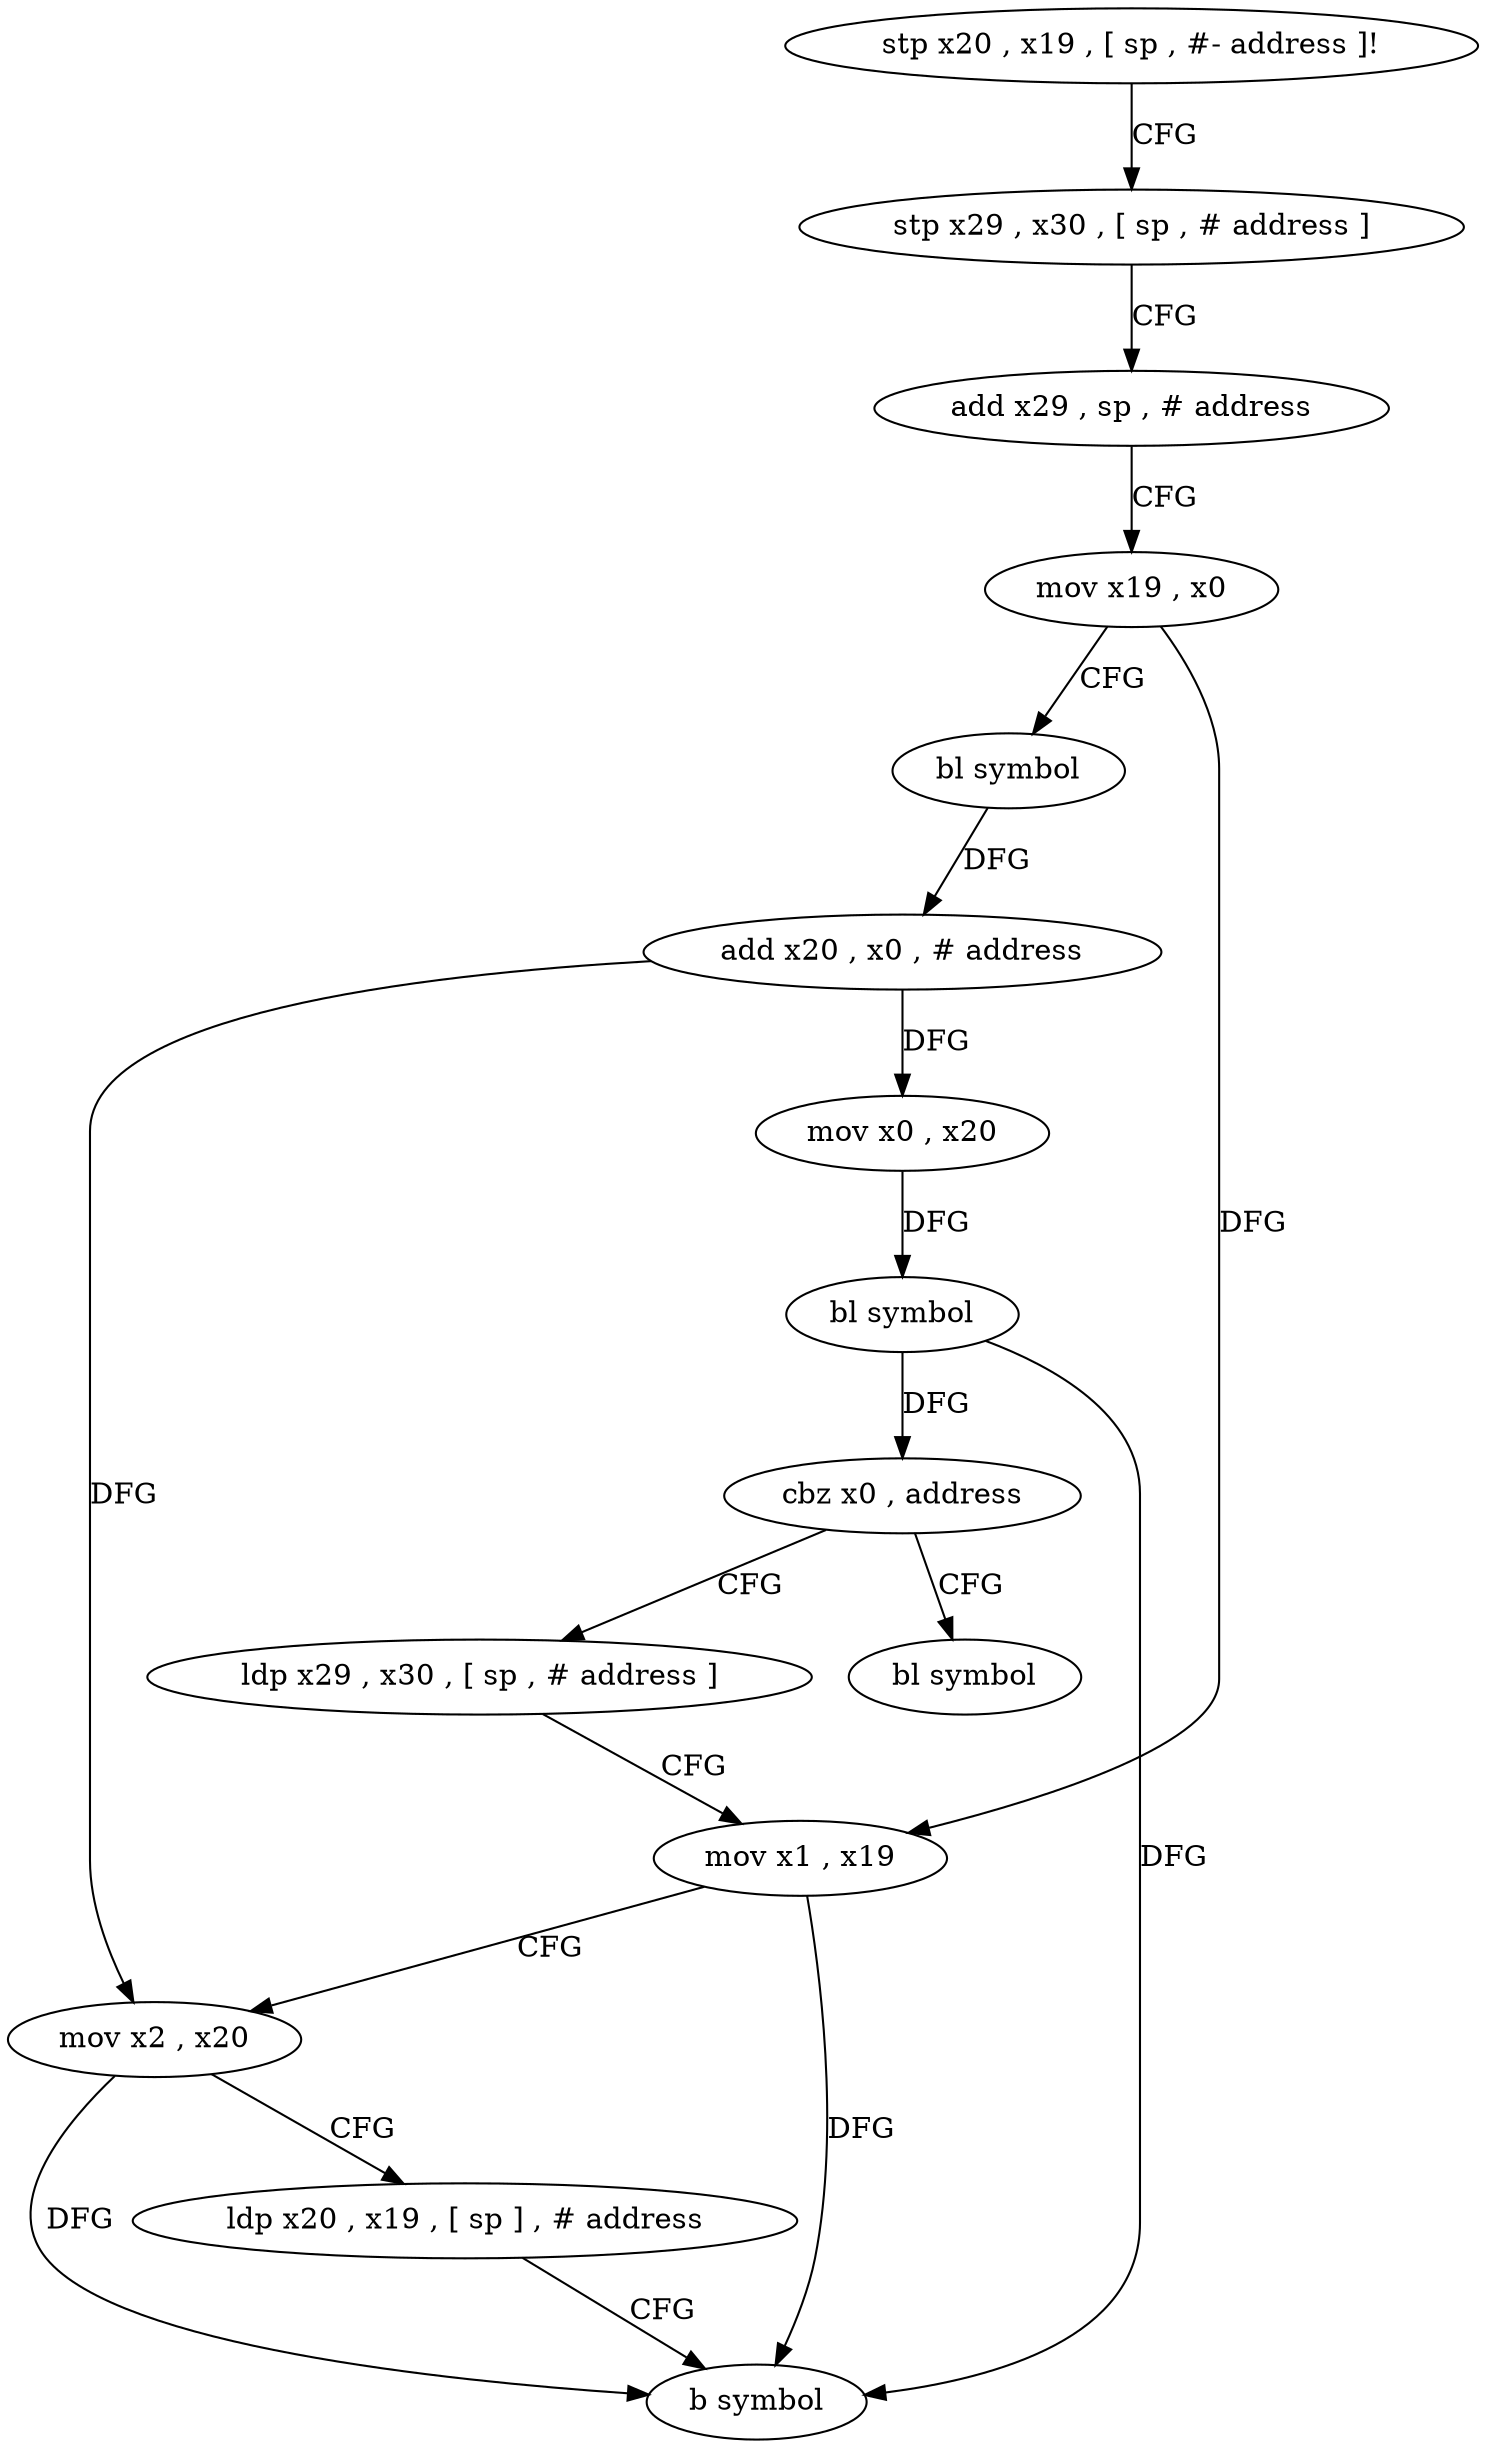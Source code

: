 digraph "func" {
"4217376" [label = "stp x20 , x19 , [ sp , #- address ]!" ]
"4217380" [label = "stp x29 , x30 , [ sp , # address ]" ]
"4217384" [label = "add x29 , sp , # address" ]
"4217388" [label = "mov x19 , x0" ]
"4217392" [label = "bl symbol" ]
"4217396" [label = "add x20 , x0 , # address" ]
"4217400" [label = "mov x0 , x20" ]
"4217404" [label = "bl symbol" ]
"4217408" [label = "cbz x0 , address" ]
"4217432" [label = "bl symbol" ]
"4217412" [label = "ldp x29 , x30 , [ sp , # address ]" ]
"4217416" [label = "mov x1 , x19" ]
"4217420" [label = "mov x2 , x20" ]
"4217424" [label = "ldp x20 , x19 , [ sp ] , # address" ]
"4217428" [label = "b symbol" ]
"4217376" -> "4217380" [ label = "CFG" ]
"4217380" -> "4217384" [ label = "CFG" ]
"4217384" -> "4217388" [ label = "CFG" ]
"4217388" -> "4217392" [ label = "CFG" ]
"4217388" -> "4217416" [ label = "DFG" ]
"4217392" -> "4217396" [ label = "DFG" ]
"4217396" -> "4217400" [ label = "DFG" ]
"4217396" -> "4217420" [ label = "DFG" ]
"4217400" -> "4217404" [ label = "DFG" ]
"4217404" -> "4217408" [ label = "DFG" ]
"4217404" -> "4217428" [ label = "DFG" ]
"4217408" -> "4217432" [ label = "CFG" ]
"4217408" -> "4217412" [ label = "CFG" ]
"4217412" -> "4217416" [ label = "CFG" ]
"4217416" -> "4217420" [ label = "CFG" ]
"4217416" -> "4217428" [ label = "DFG" ]
"4217420" -> "4217424" [ label = "CFG" ]
"4217420" -> "4217428" [ label = "DFG" ]
"4217424" -> "4217428" [ label = "CFG" ]
}
